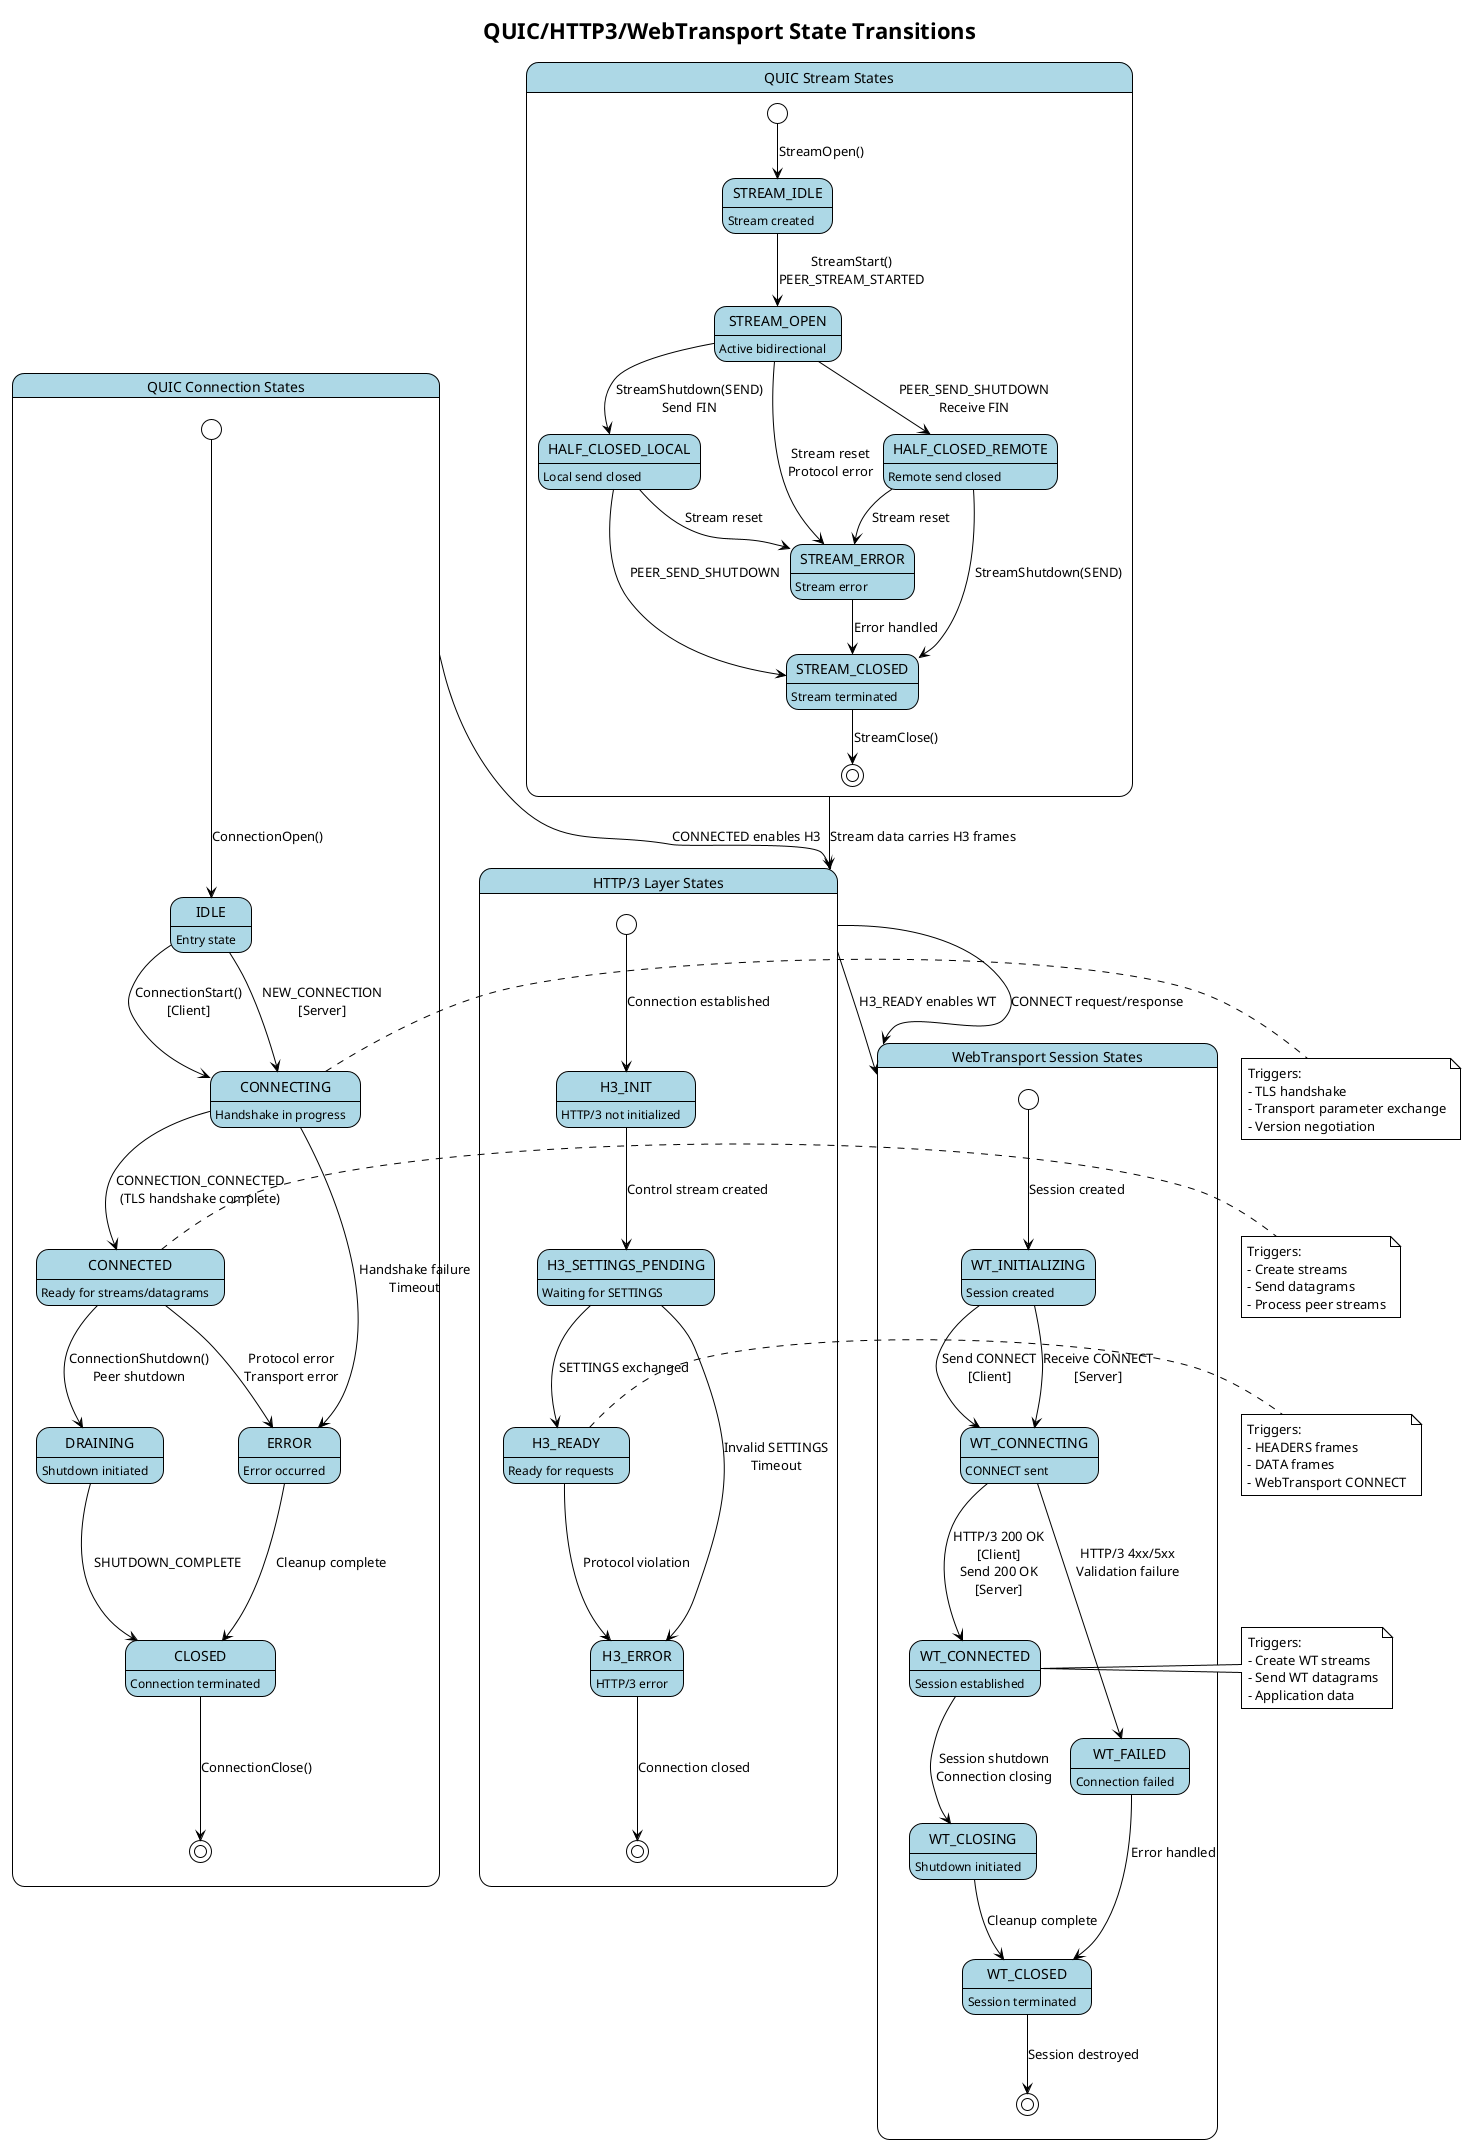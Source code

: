 @startuml
!theme plain
skinparam state {
  BackgroundColor lightblue
  BorderColor black
  ArrowColor black
}

title QUIC/HTTP3/WebTransport State Transitions

state "QUIC Connection States" as QUICConn {
  state IDLE : Entry state
  state CONNECTING : Handshake in progress
  state CONNECTED : Ready for streams/datagrams
  state DRAINING : Shutdown initiated
  state CLOSED : Connection terminated
  state ERROR : Error occurred

  [*] --> IDLE : ConnectionOpen()
  IDLE --> CONNECTING : ConnectionStart()\n[Client]
  IDLE --> CONNECTING : NEW_CONNECTION\n[Server]
  CONNECTING --> CONNECTED : CONNECTION_CONNECTED\n(TLS handshake complete)
  CONNECTING --> ERROR : Handshake failure\nTimeout
  CONNECTED --> DRAINING : ConnectionShutdown()\nPeer shutdown
  CONNECTED --> ERROR : Protocol error\nTransport error
  DRAINING --> CLOSED : SHUTDOWN_COMPLETE
  ERROR --> CLOSED : Cleanup complete
  CLOSED --> [*] : ConnectionClose()
}

state "QUIC Stream States" as QUICStream {
  state STREAM_IDLE : Stream created
  state STREAM_OPEN : Active bidirectional
  state HALF_CLOSED_LOCAL : Local send closed
  state HALF_CLOSED_REMOTE : Remote send closed
  state STREAM_CLOSED : Stream terminated
  state STREAM_ERROR : Stream error

  [*] --> STREAM_IDLE : StreamOpen()
  STREAM_IDLE --> STREAM_OPEN : StreamStart()\nPEER_STREAM_STARTED
  STREAM_OPEN --> HALF_CLOSED_LOCAL : StreamShutdown(SEND)\nSend FIN
  STREAM_OPEN --> HALF_CLOSED_REMOTE : PEER_SEND_SHUTDOWN\nReceive FIN
  HALF_CLOSED_LOCAL --> STREAM_CLOSED : PEER_SEND_SHUTDOWN
  HALF_CLOSED_REMOTE --> STREAM_CLOSED : StreamShutdown(SEND)
  STREAM_OPEN --> STREAM_ERROR : Stream reset\nProtocol error
  HALF_CLOSED_LOCAL --> STREAM_ERROR : Stream reset
  HALF_CLOSED_REMOTE --> STREAM_ERROR : Stream reset
  STREAM_ERROR --> STREAM_CLOSED : Error handled
  STREAM_CLOSED --> [*] : StreamClose()
}

state "HTTP/3 Layer States" as HTTP3 {
  state H3_INIT : HTTP/3 not initialized
  state H3_SETTINGS_PENDING : Waiting for SETTINGS
  state H3_READY : Ready for requests
  state H3_ERROR : HTTP/3 error

  [*] --> H3_INIT : Connection established
  H3_INIT --> H3_SETTINGS_PENDING : Control stream created
  H3_SETTINGS_PENDING --> H3_READY : SETTINGS exchanged
  H3_SETTINGS_PENDING --> H3_ERROR : Invalid SETTINGS\nTimeout
  H3_READY --> H3_ERROR : Protocol violation
  H3_ERROR --> [*] : Connection closed
}

state "WebTransport Session States" as WebTransport {
  state WT_INITIALIZING : Session created
  state WT_CONNECTING : CONNECT sent
  state WT_CONNECTED : Session established
  state WT_CLOSING : Shutdown initiated
  state WT_CLOSED : Session terminated
  state WT_FAILED : Connection failed

  [*] --> WT_INITIALIZING : Session created
  WT_INITIALIZING --> WT_CONNECTING : Send CONNECT\n[Client]
  WT_INITIALIZING --> WT_CONNECTING : Receive CONNECT\n[Server]
  WT_CONNECTING --> WT_CONNECTED : HTTP/3 200 OK\n[Client]\nSend 200 OK\n[Server]
  WT_CONNECTING --> WT_FAILED : HTTP/3 4xx/5xx\nValidation failure
  WT_CONNECTED --> WT_CLOSING : Session shutdown\nConnection closing
  WT_CLOSING --> WT_CLOSED : Cleanup complete
  WT_FAILED --> WT_CLOSED : Error handled
  WT_CLOSED --> [*] : Session destroyed
}

' State relationships and triggers
note right of CONNECTING : Triggers:\n- TLS handshake\n- Transport parameter exchange\n- Version negotiation
note right of CONNECTED : Triggers:\n- Create streams\n- Send datagrams\n- Process peer streams
note right of H3_READY : Triggers:\n- HEADERS frames\n- DATA frames\n- WebTransport CONNECT
note right of WT_CONNECTED : Triggers:\n- Create WT streams\n- Send WT datagrams\n- Application data

' Cross-layer dependencies
QUICConn --> HTTP3 : CONNECTED enables H3
HTTP3 --> WebTransport : H3_READY enables WT
QUICStream --> HTTP3 : Stream data carries H3 frames
HTTP3 --> WebTransport : CONNECT request/response

@enduml
